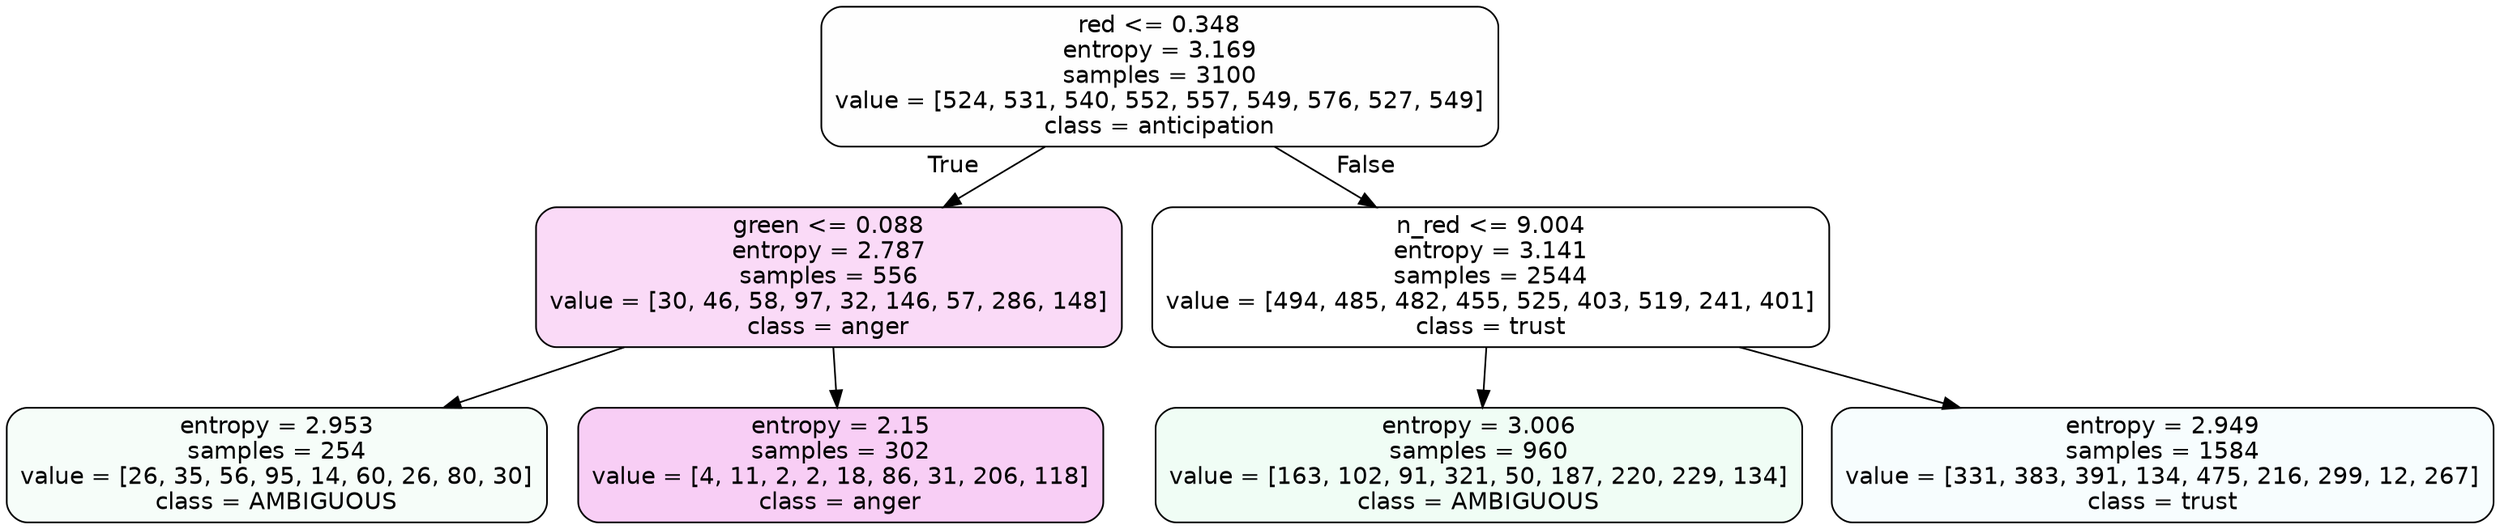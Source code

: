 digraph Tree {
node [shape=box, style="filled, rounded", color="black", fontname=helvetica] ;
edge [fontname=helvetica] ;
0 [label="red <= 0.348\nentropy = 3.169\nsamples = 3100\nvalue = [524, 531, 540, 552, 557, 549, 576, 527, 549]\nclass = anticipation", fillcolor="#8139e501"] ;
1 [label="green <= 0.088\nentropy = 2.787\nsamples = 556\nvalue = [30, 46, 58, 97, 32, 146, 57, 286, 148]\nclass = anger", fillcolor="#e539d72f"] ;
0 -> 1 [labeldistance=2.5, labelangle=45, headlabel="True"] ;
2 [label="entropy = 2.953\nsamples = 254\nvalue = [26, 35, 56, 95, 14, 60, 26, 80, 30]\nclass = AMBIGUOUS", fillcolor="#39e5810b"] ;
1 -> 2 ;
3 [label="entropy = 2.15\nsamples = 302\nvalue = [4, 11, 2, 2, 18, 86, 31, 206, 118]\nclass = anger", fillcolor="#e539d73e"] ;
1 -> 3 ;
4 [label="n_red <= 9.004\nentropy = 3.141\nsamples = 2544\nvalue = [494, 485, 482, 455, 525, 403, 519, 241, 401]\nclass = trust", fillcolor="#39d7e500"] ;
0 -> 4 [labeldistance=2.5, labelangle=-45, headlabel="False"] ;
5 [label="entropy = 3.006\nsamples = 960\nvalue = [163, 102, 91, 321, 50, 187, 220, 229, 134]\nclass = AMBIGUOUS", fillcolor="#39e58113"] ;
4 -> 5 ;
6 [label="entropy = 2.949\nsamples = 1584\nvalue = [331, 383, 391, 134, 475, 216, 299, 12, 267]\nclass = trust", fillcolor="#39d7e50a"] ;
4 -> 6 ;
}